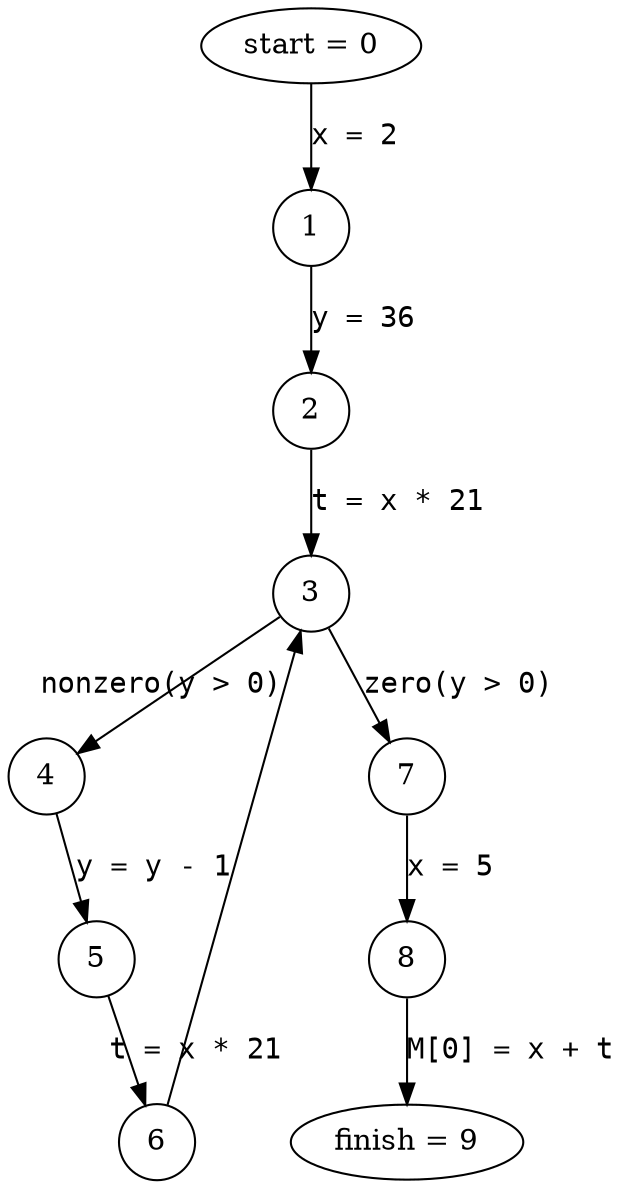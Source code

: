 digraph SWH_flow {
  splines = false ;
  // splines = ortho ;
  // ortho = true ;
  // labelfloat = true ;
  // overlap = scale ;
  node [ shape = oval, label = "start = 0"] ; 0 ;
  node [ shape = oval, label = "finish = 9"] ; 9 ;
  node [ shape = circle, height = .3, width = .3, label = "\N" ] ;
  edge [ fontname = "Monospace" ] ;
  0 -> 1 [ label = "x = 2" ] ;
  1 -> 2 [ label = "y = 36" ] ;
  2 -> 3 [ label = "t = x * 21" ] ;
  3 -> 4 [ label = "nonzero(y > 0)", labeljust = "l" ] ;
  4 -> 5 [ label = "y = y - 1" ] ;
  5 -> 6 [ label = "t = x * 21" ] ;
  6 -> 3 [ weight = .1 ] ; 
  3 -> 7 [ label = "zero(y > 0)" ] ;
  7 -> 8 [ label = "x = 5" ] ;
  8 -> 9 [ label = "M[0] = x + t" ] ;
}
